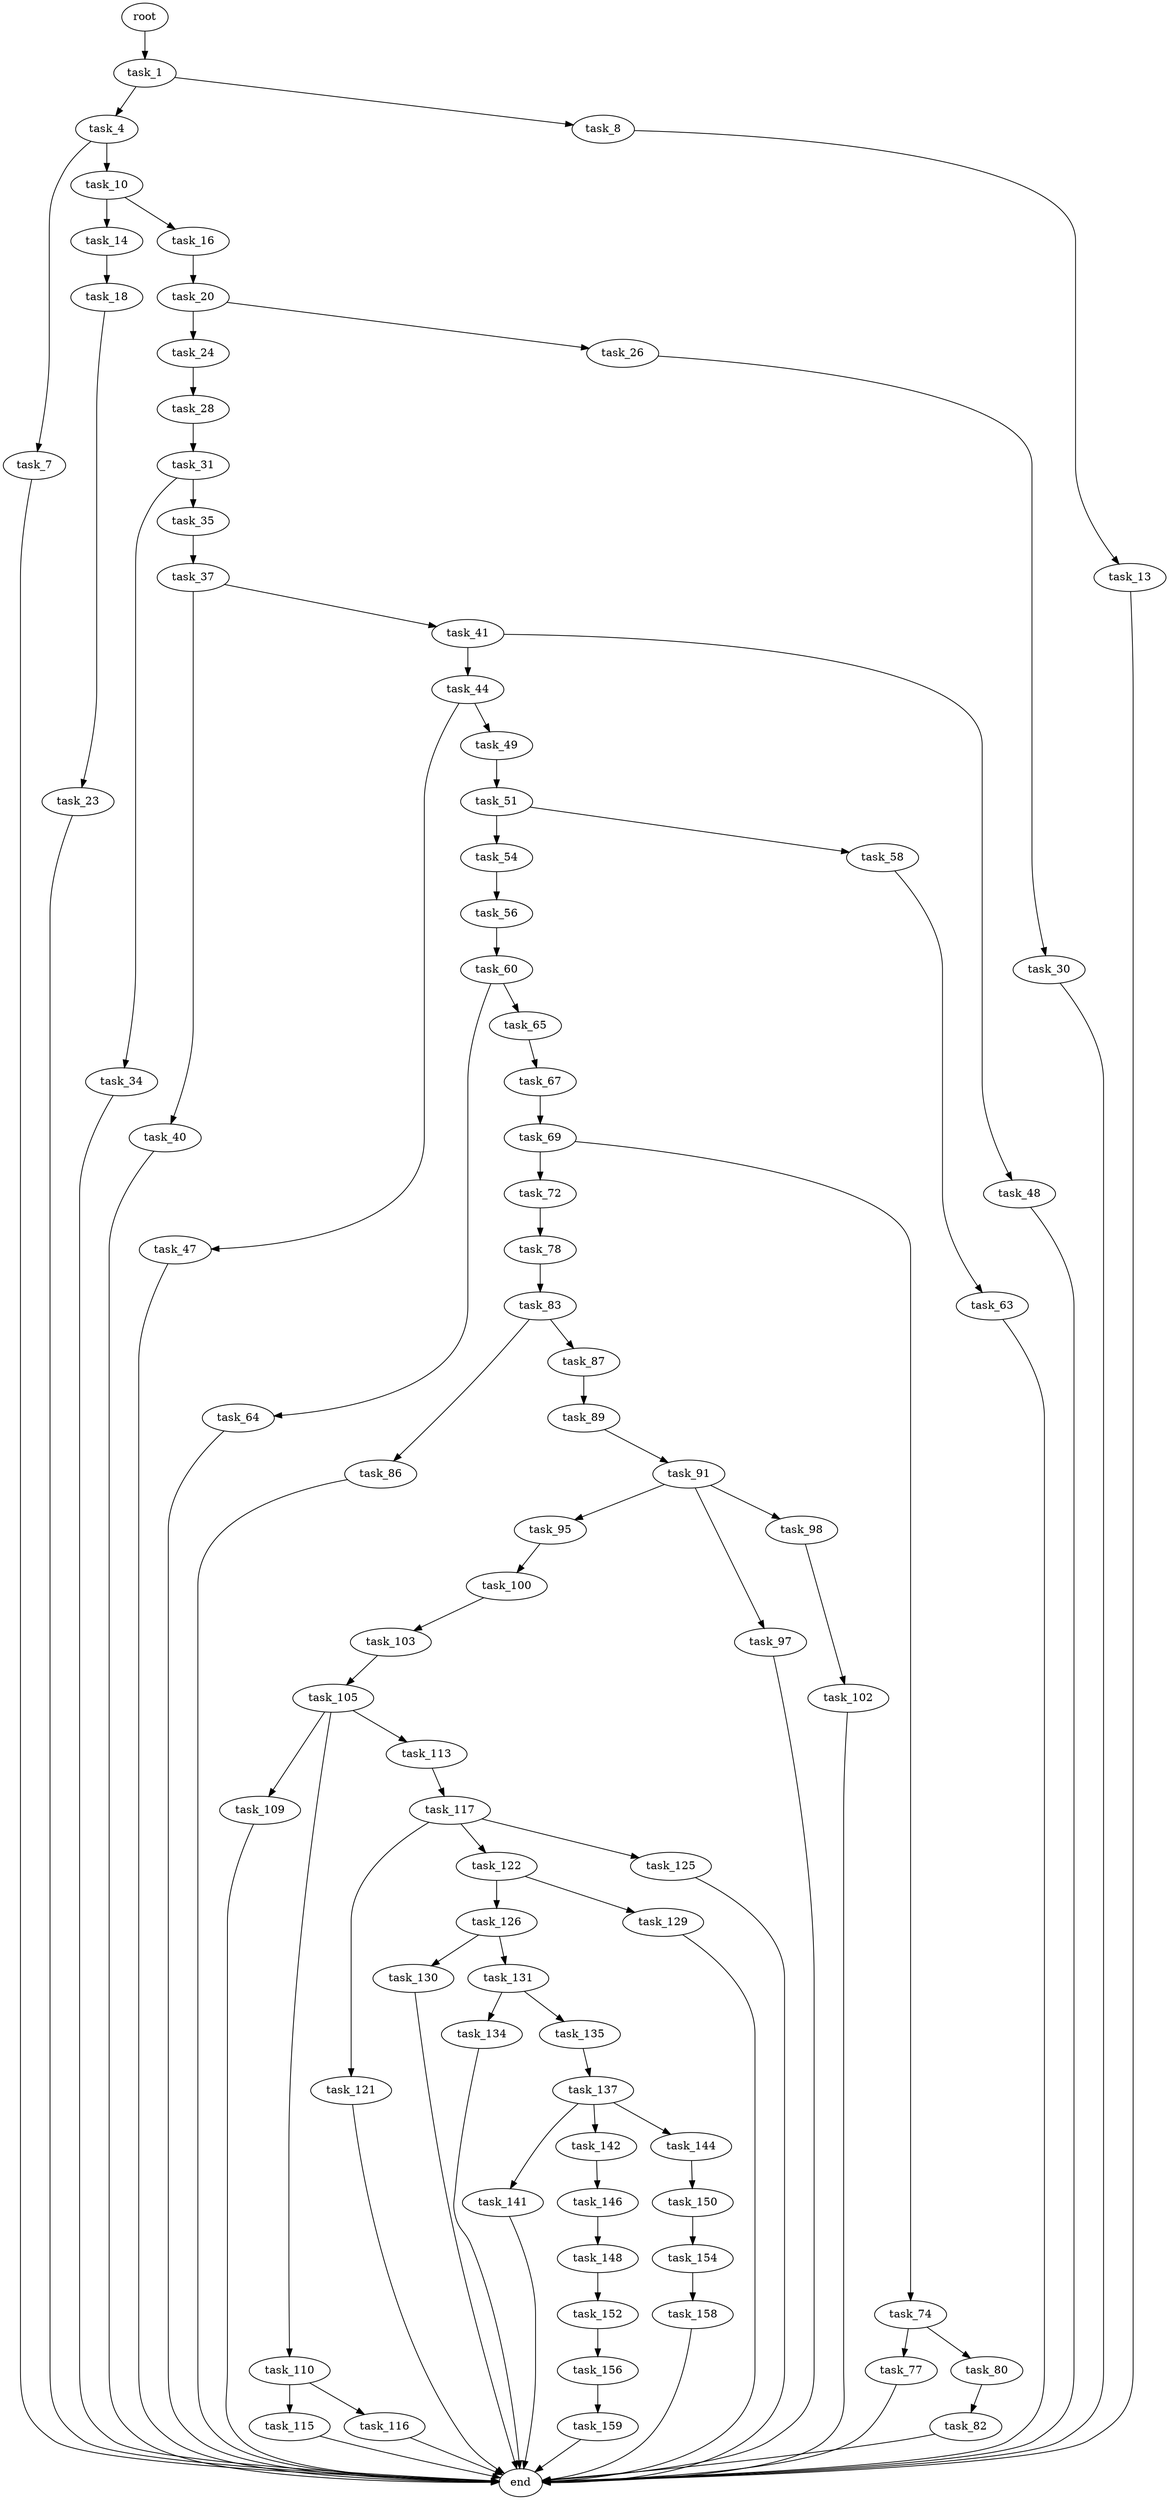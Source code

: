 digraph G {
  root [size="0.000000"];
  task_1 [size="28991029248.000000"];
  task_4 [size="8589934592.000000"];
  task_7 [size="7204340865.000000"];
  task_8 [size="68719476736.000000"];
  task_10 [size="574910885.000000"];
  task_13 [size="549755813888.000000"];
  task_14 [size="836178972.000000"];
  task_16 [size="406910706957.000000"];
  task_18 [size="8589934592.000000"];
  task_20 [size="83570774779.000000"];
  task_23 [size="276679098971.000000"];
  task_24 [size="8589934592.000000"];
  task_26 [size="231928233984.000000"];
  task_28 [size="614695835527.000000"];
  task_30 [size="7133013618.000000"];
  task_31 [size="549755813888.000000"];
  task_34 [size="13221072496.000000"];
  task_35 [size="26865533633.000000"];
  task_37 [size="712665231173.000000"];
  task_40 [size="775687604.000000"];
  task_41 [size="25049764783.000000"];
  task_44 [size="368293445632.000000"];
  task_47 [size="9907494872.000000"];
  task_48 [size="26522060107.000000"];
  task_49 [size="313917289460.000000"];
  task_51 [size="549755813888.000000"];
  task_54 [size="414255499715.000000"];
  task_56 [size="549755813888.000000"];
  task_58 [size="28991029248.000000"];
  task_60 [size="447893930898.000000"];
  task_63 [size="168607183921.000000"];
  task_64 [size="8589934592.000000"];
  task_65 [size="1073741824000.000000"];
  task_67 [size="226127391670.000000"];
  task_69 [size="1078340719334.000000"];
  task_72 [size="102903353209.000000"];
  task_74 [size="7774949845.000000"];
  task_77 [size="4633479597.000000"];
  task_78 [size="12233173866.000000"];
  task_80 [size="362403602463.000000"];
  task_82 [size="5402137713.000000"];
  task_83 [size="1073741824000.000000"];
  task_86 [size="169505468150.000000"];
  task_87 [size="32506319766.000000"];
  task_89 [size="1073741824000.000000"];
  task_91 [size="5014359538.000000"];
  task_95 [size="14472768520.000000"];
  task_97 [size="232609641741.000000"];
  task_98 [size="231928233984.000000"];
  task_100 [size="68719476736.000000"];
  task_102 [size="205571609760.000000"];
  task_103 [size="19616217918.000000"];
  task_105 [size="14894326641.000000"];
  task_109 [size="429411276112.000000"];
  task_110 [size="144407659150.000000"];
  task_113 [size="146317489469.000000"];
  task_115 [size="500966981572.000000"];
  task_116 [size="9108568426.000000"];
  task_117 [size="134217728000.000000"];
  task_121 [size="15702500082.000000"];
  task_122 [size="8275421148.000000"];
  task_125 [size="413591540936.000000"];
  task_126 [size="4139989804.000000"];
  task_129 [size="782757789696.000000"];
  task_130 [size="3198245841.000000"];
  task_131 [size="24339361606.000000"];
  task_134 [size="782757789696.000000"];
  task_135 [size="134217728000.000000"];
  task_137 [size="380573432656.000000"];
  task_141 [size="930394180583.000000"];
  task_142 [size="1105794412428.000000"];
  task_144 [size="23681165095.000000"];
  task_146 [size="607607015395.000000"];
  task_148 [size="368293445632.000000"];
  task_150 [size="911689798861.000000"];
  task_152 [size="782757789696.000000"];
  task_154 [size="1073741824000.000000"];
  task_156 [size="35604890829.000000"];
  task_158 [size="10861746349.000000"];
  task_159 [size="28991029248.000000"];
  end [size="0.000000"];

  root -> task_1 [size="1.000000"];
  task_1 -> task_4 [size="75497472.000000"];
  task_1 -> task_8 [size="75497472.000000"];
  task_4 -> task_7 [size="33554432.000000"];
  task_4 -> task_10 [size="33554432.000000"];
  task_7 -> end [size="1.000000"];
  task_8 -> task_13 [size="134217728.000000"];
  task_10 -> task_14 [size="33554432.000000"];
  task_10 -> task_16 [size="33554432.000000"];
  task_13 -> end [size="1.000000"];
  task_14 -> task_18 [size="33554432.000000"];
  task_16 -> task_20 [size="301989888.000000"];
  task_18 -> task_23 [size="33554432.000000"];
  task_20 -> task_24 [size="75497472.000000"];
  task_20 -> task_26 [size="75497472.000000"];
  task_23 -> end [size="1.000000"];
  task_24 -> task_28 [size="33554432.000000"];
  task_26 -> task_30 [size="301989888.000000"];
  task_28 -> task_31 [size="411041792.000000"];
  task_30 -> end [size="1.000000"];
  task_31 -> task_34 [size="536870912.000000"];
  task_31 -> task_35 [size="536870912.000000"];
  task_34 -> end [size="1.000000"];
  task_35 -> task_37 [size="33554432.000000"];
  task_37 -> task_40 [size="536870912.000000"];
  task_37 -> task_41 [size="536870912.000000"];
  task_40 -> end [size="1.000000"];
  task_41 -> task_44 [size="411041792.000000"];
  task_41 -> task_48 [size="411041792.000000"];
  task_44 -> task_47 [size="411041792.000000"];
  task_44 -> task_49 [size="411041792.000000"];
  task_47 -> end [size="1.000000"];
  task_48 -> end [size="1.000000"];
  task_49 -> task_51 [size="301989888.000000"];
  task_51 -> task_54 [size="536870912.000000"];
  task_51 -> task_58 [size="536870912.000000"];
  task_54 -> task_56 [size="838860800.000000"];
  task_56 -> task_60 [size="536870912.000000"];
  task_58 -> task_63 [size="75497472.000000"];
  task_60 -> task_64 [size="411041792.000000"];
  task_60 -> task_65 [size="411041792.000000"];
  task_63 -> end [size="1.000000"];
  task_64 -> end [size="1.000000"];
  task_65 -> task_67 [size="838860800.000000"];
  task_67 -> task_69 [size="679477248.000000"];
  task_69 -> task_72 [size="838860800.000000"];
  task_69 -> task_74 [size="838860800.000000"];
  task_72 -> task_78 [size="134217728.000000"];
  task_74 -> task_77 [size="301989888.000000"];
  task_74 -> task_80 [size="301989888.000000"];
  task_77 -> end [size="1.000000"];
  task_78 -> task_83 [size="536870912.000000"];
  task_80 -> task_82 [size="536870912.000000"];
  task_82 -> end [size="1.000000"];
  task_83 -> task_86 [size="838860800.000000"];
  task_83 -> task_87 [size="838860800.000000"];
  task_86 -> end [size="1.000000"];
  task_87 -> task_89 [size="33554432.000000"];
  task_89 -> task_91 [size="838860800.000000"];
  task_91 -> task_95 [size="134217728.000000"];
  task_91 -> task_97 [size="134217728.000000"];
  task_91 -> task_98 [size="134217728.000000"];
  task_95 -> task_100 [size="33554432.000000"];
  task_97 -> end [size="1.000000"];
  task_98 -> task_102 [size="301989888.000000"];
  task_100 -> task_103 [size="134217728.000000"];
  task_102 -> end [size="1.000000"];
  task_103 -> task_105 [size="33554432.000000"];
  task_105 -> task_109 [size="536870912.000000"];
  task_105 -> task_110 [size="536870912.000000"];
  task_105 -> task_113 [size="536870912.000000"];
  task_109 -> end [size="1.000000"];
  task_110 -> task_115 [size="134217728.000000"];
  task_110 -> task_116 [size="134217728.000000"];
  task_113 -> task_117 [size="209715200.000000"];
  task_115 -> end [size="1.000000"];
  task_116 -> end [size="1.000000"];
  task_117 -> task_121 [size="209715200.000000"];
  task_117 -> task_122 [size="209715200.000000"];
  task_117 -> task_125 [size="209715200.000000"];
  task_121 -> end [size="1.000000"];
  task_122 -> task_126 [size="33554432.000000"];
  task_122 -> task_129 [size="33554432.000000"];
  task_125 -> end [size="1.000000"];
  task_126 -> task_130 [size="411041792.000000"];
  task_126 -> task_131 [size="411041792.000000"];
  task_129 -> end [size="1.000000"];
  task_130 -> end [size="1.000000"];
  task_131 -> task_134 [size="411041792.000000"];
  task_131 -> task_135 [size="411041792.000000"];
  task_134 -> end [size="1.000000"];
  task_135 -> task_137 [size="209715200.000000"];
  task_137 -> task_141 [size="411041792.000000"];
  task_137 -> task_142 [size="411041792.000000"];
  task_137 -> task_144 [size="411041792.000000"];
  task_141 -> end [size="1.000000"];
  task_142 -> task_146 [size="679477248.000000"];
  task_144 -> task_150 [size="75497472.000000"];
  task_146 -> task_148 [size="536870912.000000"];
  task_148 -> task_152 [size="411041792.000000"];
  task_150 -> task_154 [size="679477248.000000"];
  task_152 -> task_156 [size="679477248.000000"];
  task_154 -> task_158 [size="838860800.000000"];
  task_156 -> task_159 [size="75497472.000000"];
  task_158 -> end [size="1.000000"];
  task_159 -> end [size="1.000000"];
}
